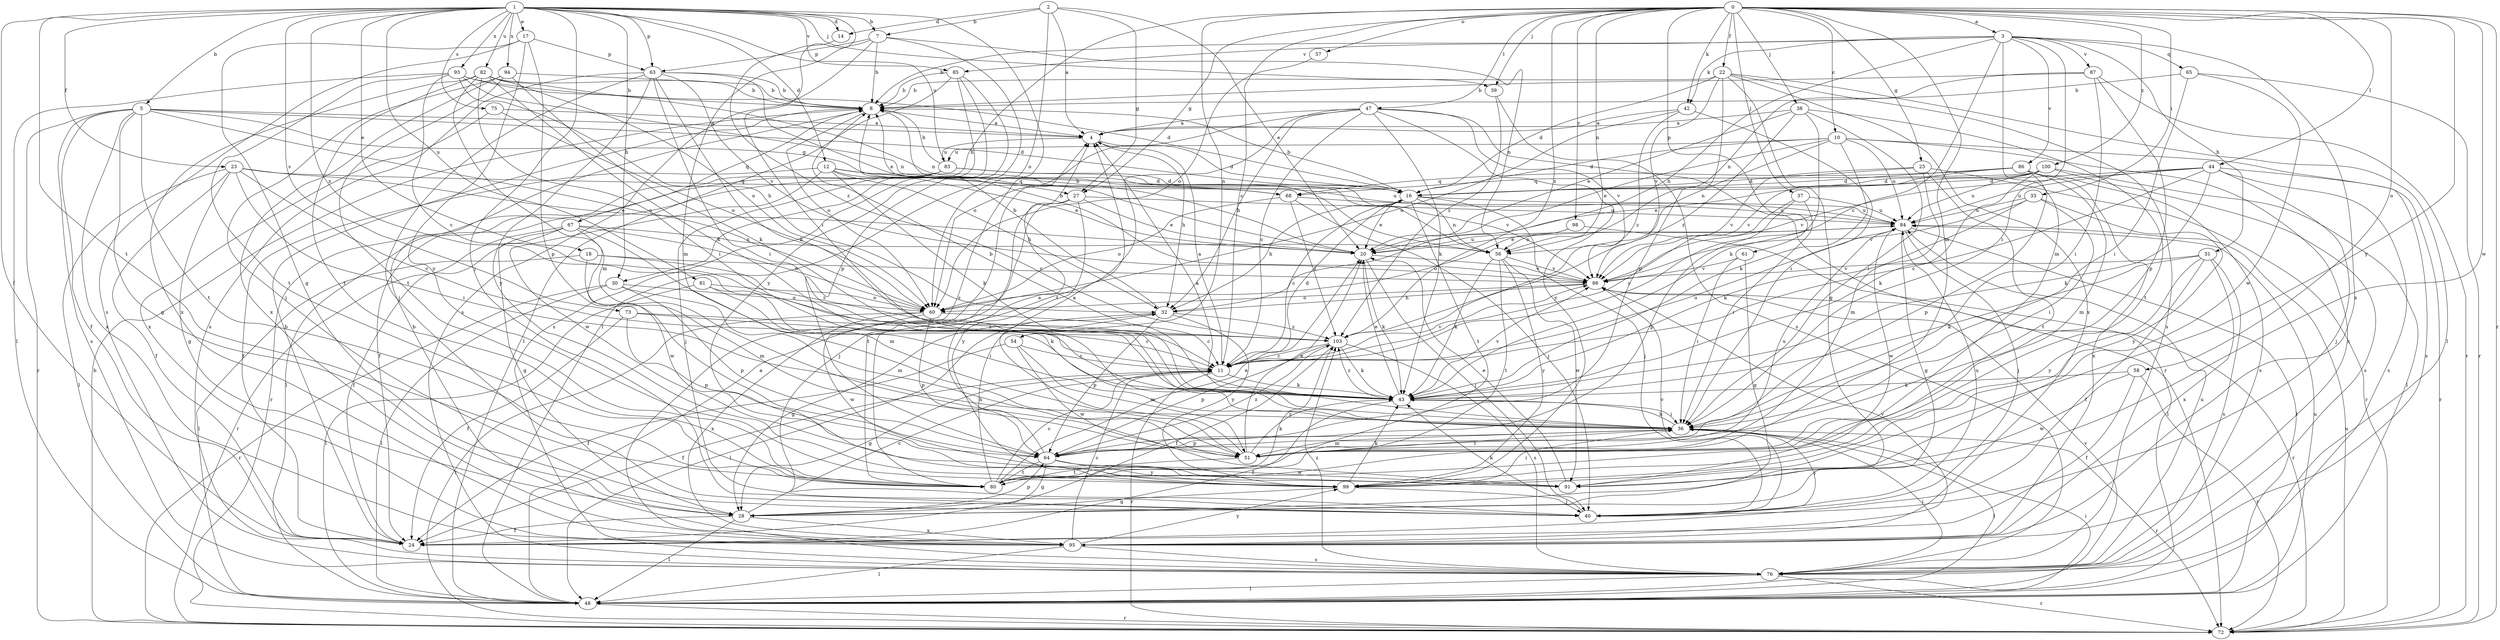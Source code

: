 strict digraph  {
0;
1;
2;
3;
4;
5;
7;
8;
10;
11;
12;
14;
16;
17;
18;
20;
22;
23;
24;
25;
27;
28;
30;
31;
32;
33;
36;
37;
38;
39;
40;
42;
43;
44;
47;
48;
51;
54;
56;
57;
58;
60;
61;
63;
64;
65;
67;
68;
72;
73;
75;
76;
80;
81;
82;
83;
84;
85;
86;
87;
88;
91;
93;
94;
95;
98;
99;
100;
103;
0 -> 3  [label=a];
0 -> 10  [label=c];
0 -> 11  [label=c];
0 -> 22  [label=f];
0 -> 25  [label=g];
0 -> 27  [label=g];
0 -> 30  [label=h];
0 -> 33  [label=i];
0 -> 37  [label=j];
0 -> 38  [label=j];
0 -> 39  [label=j];
0 -> 42  [label=k];
0 -> 44  [label=l];
0 -> 47  [label=l];
0 -> 51  [label=m];
0 -> 54  [label=n];
0 -> 56  [label=n];
0 -> 57  [label=o];
0 -> 58  [label=o];
0 -> 61  [label=p];
0 -> 72  [label=r];
0 -> 91  [label=w];
0 -> 98  [label=y];
0 -> 99  [label=y];
0 -> 100  [label=z];
0 -> 103  [label=z];
1 -> 5  [label=b];
1 -> 7  [label=b];
1 -> 12  [label=d];
1 -> 14  [label=d];
1 -> 17  [label=e];
1 -> 18  [label=e];
1 -> 23  [label=f];
1 -> 24  [label=f];
1 -> 30  [label=h];
1 -> 36  [label=i];
1 -> 39  [label=j];
1 -> 40  [label=j];
1 -> 63  [label=p];
1 -> 73  [label=s];
1 -> 75  [label=s];
1 -> 76  [label=s];
1 -> 80  [label=t];
1 -> 81  [label=u];
1 -> 82  [label=u];
1 -> 83  [label=u];
1 -> 85  [label=v];
1 -> 93  [label=x];
1 -> 94  [label=x];
1 -> 103  [label=z];
2 -> 4  [label=a];
2 -> 7  [label=b];
2 -> 14  [label=d];
2 -> 20  [label=e];
2 -> 27  [label=g];
2 -> 60  [label=o];
3 -> 8  [label=b];
3 -> 11  [label=c];
3 -> 31  [label=h];
3 -> 32  [label=h];
3 -> 36  [label=i];
3 -> 42  [label=k];
3 -> 51  [label=m];
3 -> 65  [label=q];
3 -> 85  [label=v];
3 -> 86  [label=v];
3 -> 87  [label=v];
3 -> 95  [label=x];
4 -> 16  [label=d];
4 -> 32  [label=h];
4 -> 83  [label=u];
5 -> 4  [label=a];
5 -> 16  [label=d];
5 -> 24  [label=f];
5 -> 27  [label=g];
5 -> 28  [label=g];
5 -> 60  [label=o];
5 -> 72  [label=r];
5 -> 76  [label=s];
5 -> 80  [label=t];
5 -> 95  [label=x];
7 -> 8  [label=b];
7 -> 48  [label=l];
7 -> 51  [label=m];
7 -> 56  [label=n];
7 -> 63  [label=p];
7 -> 76  [label=s];
8 -> 4  [label=a];
8 -> 60  [label=o];
8 -> 67  [label=q];
10 -> 16  [label=d];
10 -> 20  [label=e];
10 -> 43  [label=k];
10 -> 56  [label=n];
10 -> 76  [label=s];
10 -> 83  [label=u];
10 -> 84  [label=u];
10 -> 95  [label=x];
11 -> 4  [label=a];
11 -> 16  [label=d];
11 -> 24  [label=f];
11 -> 28  [label=g];
11 -> 43  [label=k];
11 -> 72  [label=r];
11 -> 84  [label=u];
11 -> 88  [label=v];
12 -> 16  [label=d];
12 -> 20  [label=e];
12 -> 24  [label=f];
12 -> 32  [label=h];
12 -> 43  [label=k];
12 -> 68  [label=q];
12 -> 84  [label=u];
12 -> 91  [label=w];
14 -> 103  [label=z];
16 -> 8  [label=b];
16 -> 11  [label=c];
16 -> 20  [label=e];
16 -> 32  [label=h];
16 -> 40  [label=j];
16 -> 56  [label=n];
16 -> 80  [label=t];
16 -> 84  [label=u];
17 -> 28  [label=g];
17 -> 63  [label=p];
17 -> 64  [label=p];
17 -> 76  [label=s];
17 -> 99  [label=y];
18 -> 48  [label=l];
18 -> 51  [label=m];
18 -> 88  [label=v];
18 -> 103  [label=z];
20 -> 8  [label=b];
20 -> 40  [label=j];
20 -> 43  [label=k];
20 -> 84  [label=u];
20 -> 88  [label=v];
22 -> 8  [label=b];
22 -> 16  [label=d];
22 -> 28  [label=g];
22 -> 48  [label=l];
22 -> 64  [label=p];
22 -> 76  [label=s];
22 -> 88  [label=v];
22 -> 95  [label=x];
23 -> 11  [label=c];
23 -> 20  [label=e];
23 -> 24  [label=f];
23 -> 28  [label=g];
23 -> 36  [label=i];
23 -> 48  [label=l];
23 -> 68  [label=q];
24 -> 8  [label=b];
25 -> 16  [label=d];
25 -> 51  [label=m];
25 -> 72  [label=r];
25 -> 80  [label=t];
25 -> 88  [label=v];
27 -> 20  [label=e];
27 -> 40  [label=j];
27 -> 80  [label=t];
27 -> 84  [label=u];
27 -> 99  [label=y];
28 -> 11  [label=c];
28 -> 24  [label=f];
28 -> 48  [label=l];
28 -> 64  [label=p];
28 -> 95  [label=x];
30 -> 48  [label=l];
30 -> 51  [label=m];
30 -> 60  [label=o];
30 -> 64  [label=p];
30 -> 72  [label=r];
31 -> 24  [label=f];
31 -> 43  [label=k];
31 -> 76  [label=s];
31 -> 88  [label=v];
31 -> 95  [label=x];
31 -> 99  [label=y];
32 -> 8  [label=b];
32 -> 28  [label=g];
32 -> 48  [label=l];
32 -> 64  [label=p];
32 -> 99  [label=y];
32 -> 103  [label=z];
33 -> 36  [label=i];
33 -> 43  [label=k];
33 -> 84  [label=u];
33 -> 88  [label=v];
33 -> 99  [label=y];
36 -> 4  [label=a];
36 -> 40  [label=j];
36 -> 43  [label=k];
36 -> 48  [label=l];
36 -> 51  [label=m];
36 -> 64  [label=p];
36 -> 72  [label=r];
37 -> 11  [label=c];
37 -> 36  [label=i];
37 -> 64  [label=p];
37 -> 84  [label=u];
38 -> 4  [label=a];
38 -> 20  [label=e];
38 -> 36  [label=i];
38 -> 43  [label=k];
38 -> 80  [label=t];
38 -> 103  [label=z];
39 -> 76  [label=s];
39 -> 103  [label=z];
40 -> 43  [label=k];
40 -> 84  [label=u];
40 -> 88  [label=v];
42 -> 4  [label=a];
42 -> 36  [label=i];
42 -> 60  [label=o];
42 -> 103  [label=z];
43 -> 8  [label=b];
43 -> 20  [label=e];
43 -> 24  [label=f];
43 -> 36  [label=i];
43 -> 88  [label=v];
43 -> 103  [label=z];
44 -> 11  [label=c];
44 -> 16  [label=d];
44 -> 40  [label=j];
44 -> 43  [label=k];
44 -> 72  [label=r];
44 -> 76  [label=s];
44 -> 84  [label=u];
44 -> 88  [label=v];
47 -> 4  [label=a];
47 -> 11  [label=c];
47 -> 32  [label=h];
47 -> 43  [label=k];
47 -> 60  [label=o];
47 -> 72  [label=r];
47 -> 80  [label=t];
47 -> 88  [label=v];
47 -> 99  [label=y];
48 -> 4  [label=a];
48 -> 36  [label=i];
48 -> 72  [label=r];
48 -> 84  [label=u];
48 -> 88  [label=v];
51 -> 4  [label=a];
51 -> 20  [label=e];
51 -> 36  [label=i];
51 -> 43  [label=k];
51 -> 80  [label=t];
51 -> 84  [label=u];
54 -> 11  [label=c];
54 -> 24  [label=f];
54 -> 51  [label=m];
54 -> 91  [label=w];
56 -> 43  [label=k];
56 -> 80  [label=t];
56 -> 88  [label=v];
56 -> 91  [label=w];
56 -> 99  [label=y];
57 -> 60  [label=o];
58 -> 24  [label=f];
58 -> 43  [label=k];
58 -> 72  [label=r];
58 -> 91  [label=w];
60 -> 11  [label=c];
60 -> 64  [label=p];
60 -> 72  [label=r];
60 -> 91  [label=w];
60 -> 95  [label=x];
61 -> 28  [label=g];
61 -> 36  [label=i];
61 -> 88  [label=v];
63 -> 8  [label=b];
63 -> 20  [label=e];
63 -> 36  [label=i];
63 -> 40  [label=j];
63 -> 43  [label=k];
63 -> 76  [label=s];
63 -> 88  [label=v];
63 -> 99  [label=y];
64 -> 4  [label=a];
64 -> 28  [label=g];
64 -> 80  [label=t];
64 -> 91  [label=w];
64 -> 99  [label=y];
64 -> 103  [label=z];
65 -> 8  [label=b];
65 -> 36  [label=i];
65 -> 72  [label=r];
65 -> 91  [label=w];
67 -> 24  [label=f];
67 -> 28  [label=g];
67 -> 51  [label=m];
67 -> 56  [label=n];
67 -> 60  [label=o];
67 -> 72  [label=r];
67 -> 91  [label=w];
68 -> 40  [label=j];
68 -> 60  [label=o];
68 -> 84  [label=u];
68 -> 103  [label=z];
72 -> 8  [label=b];
72 -> 84  [label=u];
73 -> 11  [label=c];
73 -> 24  [label=f];
73 -> 64  [label=p];
73 -> 103  [label=z];
75 -> 4  [label=a];
75 -> 60  [label=o];
75 -> 95  [label=x];
76 -> 36  [label=i];
76 -> 48  [label=l];
76 -> 72  [label=r];
76 -> 84  [label=u];
76 -> 103  [label=z];
80 -> 11  [label=c];
80 -> 20  [label=e];
80 -> 32  [label=h];
80 -> 103  [label=z];
81 -> 36  [label=i];
81 -> 43  [label=k];
81 -> 48  [label=l];
81 -> 60  [label=o];
82 -> 8  [label=b];
82 -> 36  [label=i];
82 -> 43  [label=k];
82 -> 51  [label=m];
82 -> 56  [label=n];
82 -> 60  [label=o];
82 -> 80  [label=t];
82 -> 95  [label=x];
83 -> 8  [label=b];
83 -> 16  [label=d];
83 -> 24  [label=f];
83 -> 40  [label=j];
83 -> 48  [label=l];
83 -> 72  [label=r];
83 -> 88  [label=v];
84 -> 20  [label=e];
84 -> 28  [label=g];
84 -> 40  [label=j];
84 -> 48  [label=l];
84 -> 91  [label=w];
85 -> 8  [label=b];
85 -> 48  [label=l];
85 -> 64  [label=p];
85 -> 76  [label=s];
85 -> 99  [label=y];
86 -> 16  [label=d];
86 -> 51  [label=m];
86 -> 64  [label=p];
86 -> 68  [label=q];
86 -> 76  [label=s];
86 -> 88  [label=v];
86 -> 95  [label=x];
87 -> 8  [label=b];
87 -> 36  [label=i];
87 -> 56  [label=n];
87 -> 64  [label=p];
87 -> 72  [label=r];
88 -> 8  [label=b];
88 -> 32  [label=h];
88 -> 60  [label=o];
88 -> 72  [label=r];
91 -> 20  [label=e];
93 -> 8  [label=b];
93 -> 11  [label=c];
93 -> 16  [label=d];
93 -> 32  [label=h];
93 -> 48  [label=l];
93 -> 56  [label=n];
93 -> 80  [label=t];
94 -> 8  [label=b];
94 -> 40  [label=j];
94 -> 43  [label=k];
94 -> 80  [label=t];
94 -> 95  [label=x];
95 -> 8  [label=b];
95 -> 11  [label=c];
95 -> 48  [label=l];
95 -> 76  [label=s];
95 -> 88  [label=v];
95 -> 99  [label=y];
98 -> 48  [label=l];
98 -> 56  [label=n];
98 -> 60  [label=o];
99 -> 28  [label=g];
99 -> 36  [label=i];
99 -> 40  [label=j];
99 -> 43  [label=k];
100 -> 16  [label=d];
100 -> 20  [label=e];
100 -> 43  [label=k];
100 -> 48  [label=l];
100 -> 68  [label=q];
100 -> 76  [label=s];
100 -> 84  [label=u];
103 -> 11  [label=c];
103 -> 24  [label=f];
103 -> 43  [label=k];
103 -> 64  [label=p];
103 -> 76  [label=s];
}
